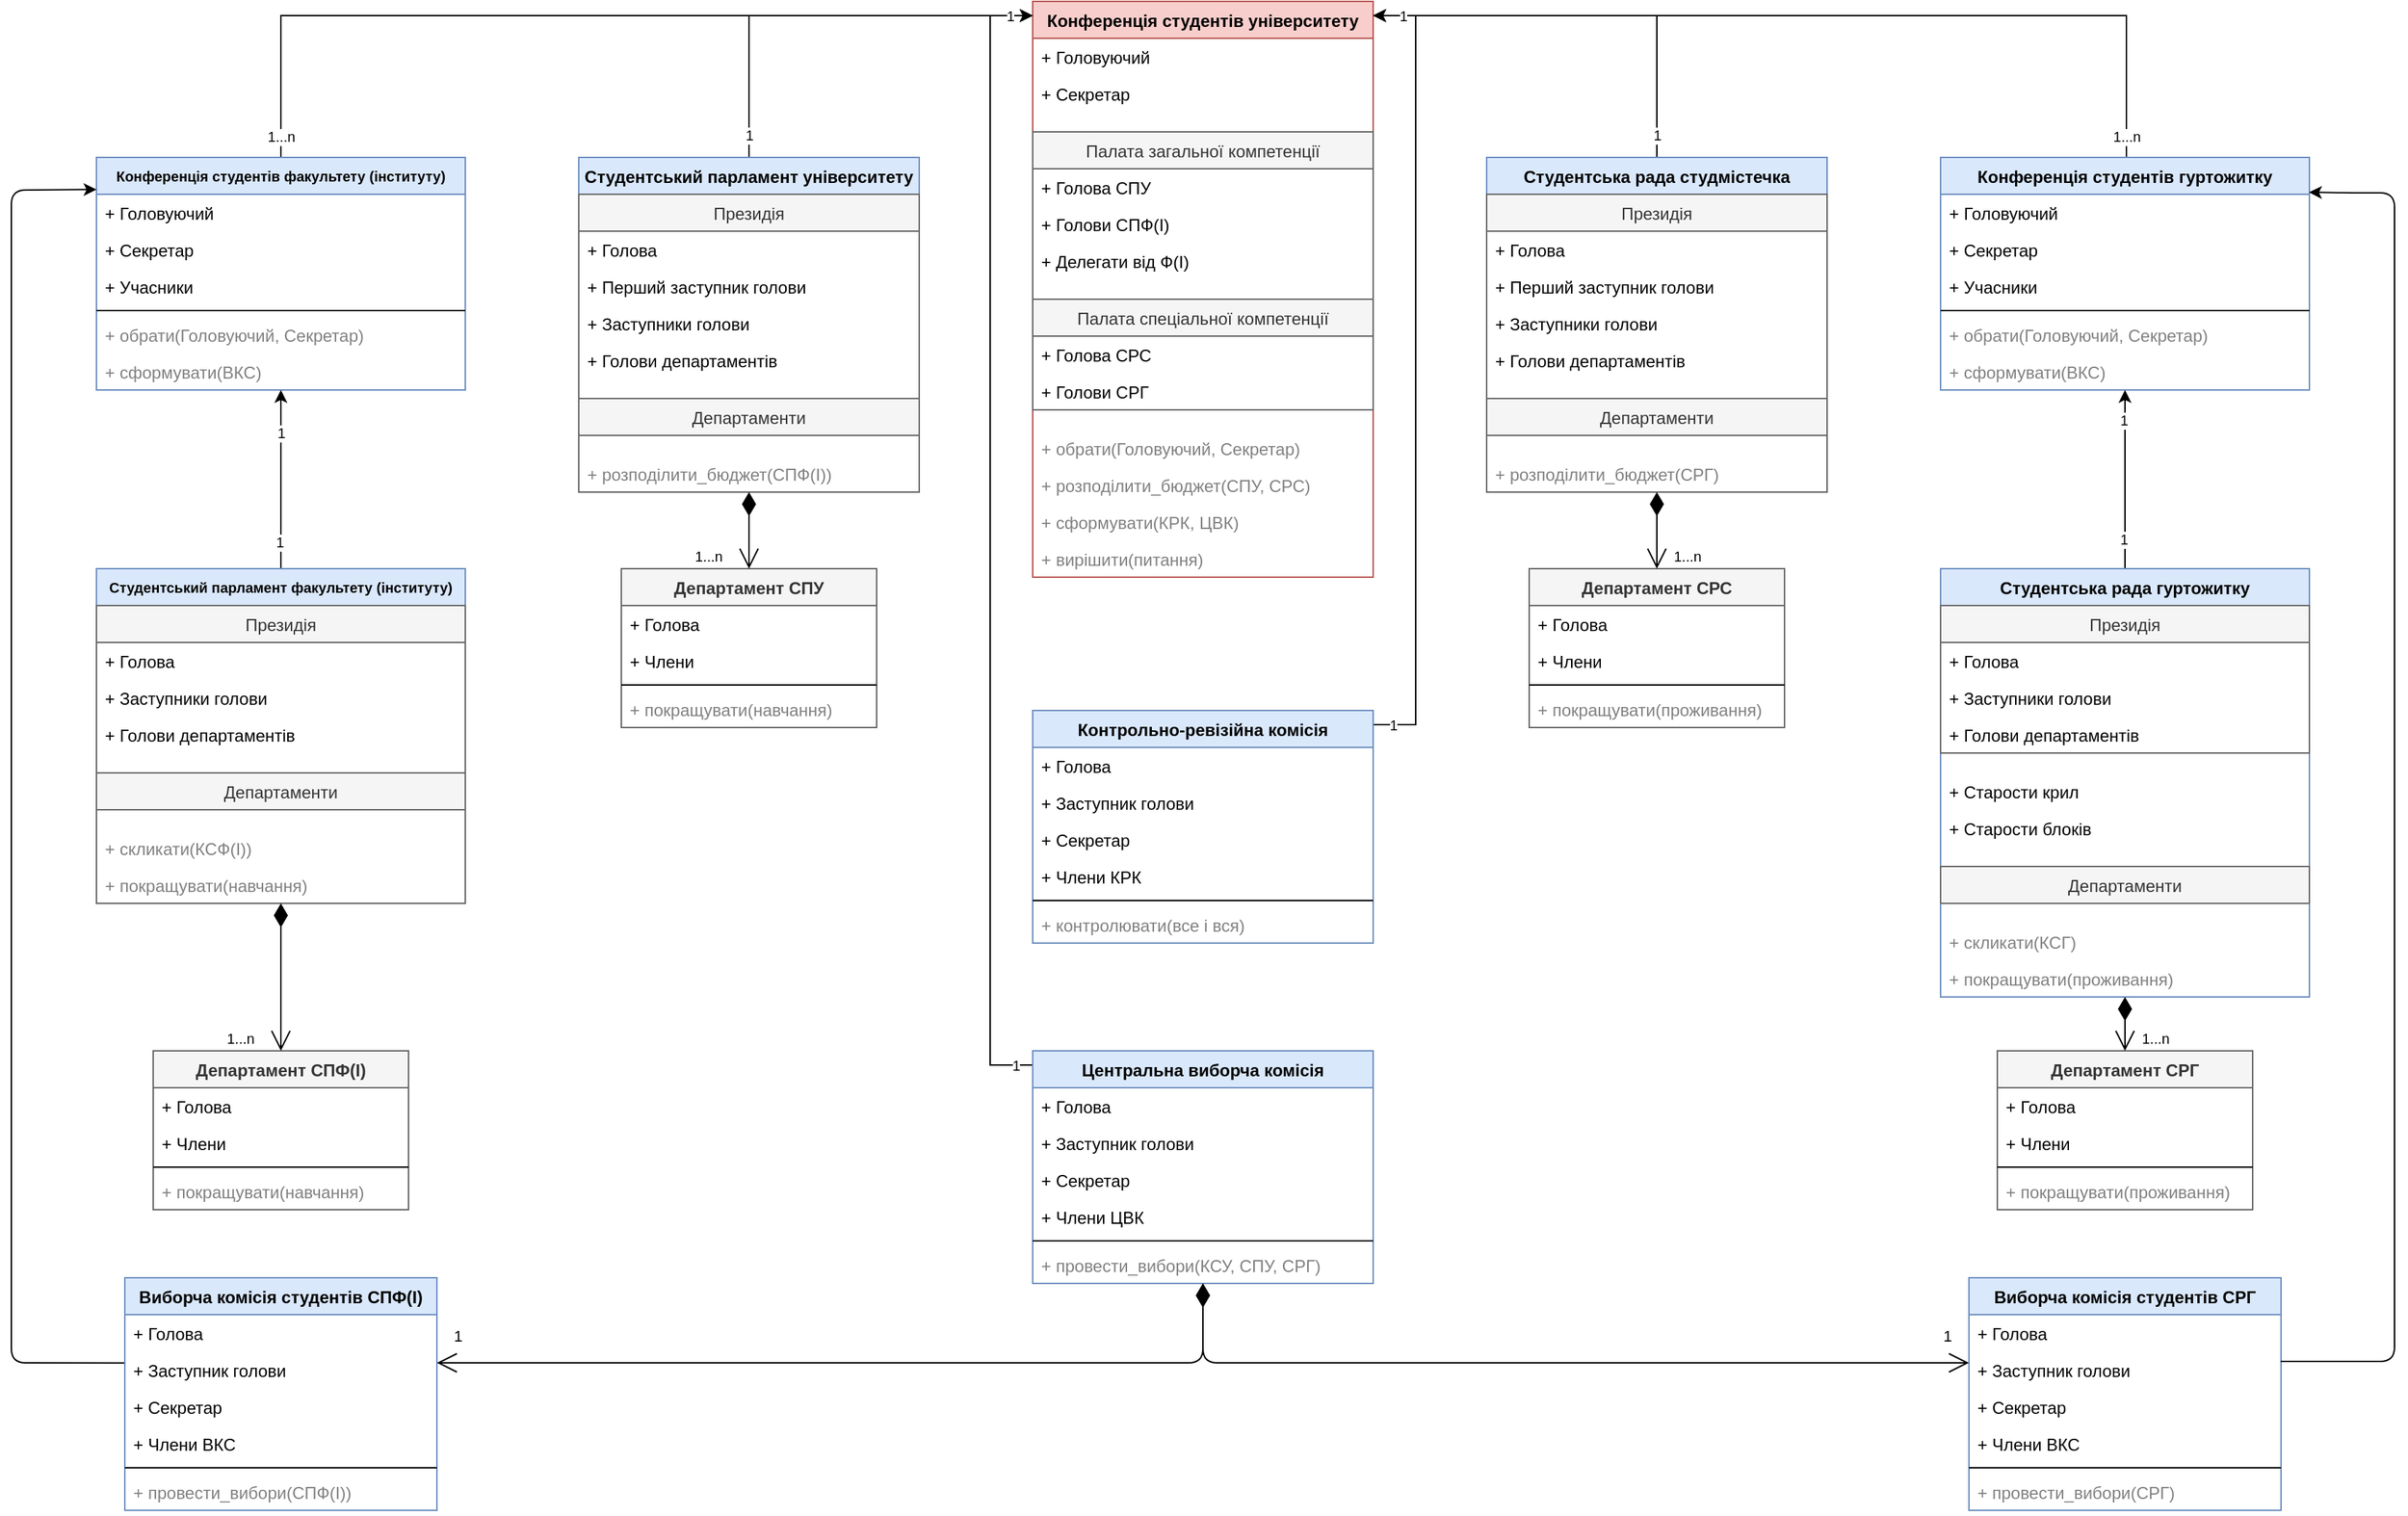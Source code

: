 <mxfile version="14.3.2" type="device"><diagram id="kE3dRzHFej0v1L0OiAQ2" name="Page-1"><mxGraphModel dx="1447" dy="339" grid="1" gridSize="10" guides="1" tooltips="1" connect="1" arrows="1" fold="1" page="1" pageScale="1" pageWidth="827" pageHeight="1169" math="0" shadow="0"><root><mxCell id="0"/><mxCell id="1" parent="0"/><mxCell id="5px1o0M_1sqRyQ4NKKk5-5" value="Конференція студентів університету" style="swimlane;fontStyle=1;childLayout=stackLayout;horizontal=1;startSize=26;fillColor=#f8cecc;horizontalStack=0;resizeParent=1;resizeParentMax=0;resizeLast=0;collapsible=1;marginBottom=0;strokeColor=#b85450;" parent="1" vertex="1"><mxGeometry x="600" y="10" width="240" height="406" as="geometry"><mxRectangle x="300" y="30" width="240" height="26" as="alternateBounds"/></mxGeometry></mxCell><mxCell id="5px1o0M_1sqRyQ4NKKk5-6" value="+ Головуючий" style="text;strokeColor=none;fillColor=none;align=left;verticalAlign=top;spacingLeft=4;spacingRight=4;overflow=hidden;rotatable=0;points=[[0,0.5],[1,0.5]];portConstraint=eastwest;" parent="5px1o0M_1sqRyQ4NKKk5-5" vertex="1"><mxGeometry y="26" width="240" height="26" as="geometry"/></mxCell><mxCell id="807qPdQwzlmuXHjDBIuN-10" value="+ Секретар" style="text;strokeColor=none;fillColor=none;align=left;verticalAlign=top;spacingLeft=4;spacingRight=4;overflow=hidden;rotatable=0;points=[[0,0.5],[1,0.5]];portConstraint=eastwest;" vertex="1" parent="5px1o0M_1sqRyQ4NKKk5-5"><mxGeometry y="52" width="240" height="26" as="geometry"/></mxCell><mxCell id="5px1o0M_1sqRyQ4NKKk5-93" value="" style="text;strokeColor=none;fillColor=none;align=left;verticalAlign=middle;spacingTop=-1;spacingLeft=4;spacingRight=4;rotatable=0;labelPosition=right;points=[];portConstraint=eastwest;" parent="5px1o0M_1sqRyQ4NKKk5-5" vertex="1"><mxGeometry y="78" width="240" height="14" as="geometry"/></mxCell><mxCell id="5px1o0M_1sqRyQ4NKKk5-24" value="Палата загальної компетенції" style="swimlane;fontStyle=0;childLayout=stackLayout;horizontal=1;startSize=26;fillColor=#f5f5f5;horizontalStack=0;resizeParent=1;resizeParentMax=0;resizeLast=0;collapsible=1;marginBottom=0;strokeColor=#666666;fontColor=#333333;" parent="5px1o0M_1sqRyQ4NKKk5-5" vertex="1"><mxGeometry y="92" width="240" height="118" as="geometry"><mxRectangle y="78" width="240" height="26" as="alternateBounds"/></mxGeometry></mxCell><mxCell id="5px1o0M_1sqRyQ4NKKk5-25" value="+ Голова СПУ" style="text;strokeColor=none;fillColor=none;align=left;verticalAlign=top;spacingLeft=4;spacingRight=4;overflow=hidden;rotatable=0;points=[[0,0.5],[1,0.5]];portConstraint=eastwest;" parent="5px1o0M_1sqRyQ4NKKk5-24" vertex="1"><mxGeometry y="26" width="240" height="26" as="geometry"/></mxCell><mxCell id="5px1o0M_1sqRyQ4NKKk5-26" value="+ Голови СПФ(І)" style="text;strokeColor=none;fillColor=none;align=left;verticalAlign=top;spacingLeft=4;spacingRight=4;overflow=hidden;rotatable=0;points=[[0,0.5],[1,0.5]];portConstraint=eastwest;" parent="5px1o0M_1sqRyQ4NKKk5-24" vertex="1"><mxGeometry y="52" width="240" height="26" as="geometry"/></mxCell><mxCell id="5px1o0M_1sqRyQ4NKKk5-27" value="+ Делегати від Ф(І)" style="text;strokeColor=none;fillColor=none;align=left;verticalAlign=top;spacingLeft=4;spacingRight=4;overflow=hidden;rotatable=0;points=[[0,0.5],[1,0.5]];portConstraint=eastwest;" parent="5px1o0M_1sqRyQ4NKKk5-24" vertex="1"><mxGeometry y="78" width="240" height="26" as="geometry"/></mxCell><mxCell id="5px1o0M_1sqRyQ4NKKk5-94" value="" style="text;strokeColor=none;fillColor=none;align=left;verticalAlign=middle;spacingTop=-1;spacingLeft=4;spacingRight=4;rotatable=0;labelPosition=right;points=[];portConstraint=eastwest;" parent="5px1o0M_1sqRyQ4NKKk5-24" vertex="1"><mxGeometry y="104" width="240" height="14" as="geometry"/></mxCell><mxCell id="5px1o0M_1sqRyQ4NKKk5-20" value="Палата спеціальної компетенції" style="swimlane;fontStyle=0;childLayout=stackLayout;horizontal=1;startSize=26;fillColor=#f5f5f5;horizontalStack=0;resizeParent=1;resizeParentMax=0;resizeLast=0;collapsible=1;marginBottom=0;strokeColor=#666666;fontColor=#333333;" parent="5px1o0M_1sqRyQ4NKKk5-5" vertex="1"><mxGeometry y="210" width="240" height="78" as="geometry"><mxRectangle y="182" width="240" height="26" as="alternateBounds"/></mxGeometry></mxCell><mxCell id="5px1o0M_1sqRyQ4NKKk5-21" value="+ Голова СРС" style="text;strokeColor=none;fillColor=none;align=left;verticalAlign=top;spacingLeft=4;spacingRight=4;overflow=hidden;rotatable=0;points=[[0,0.5],[1,0.5]];portConstraint=eastwest;" parent="5px1o0M_1sqRyQ4NKKk5-20" vertex="1"><mxGeometry y="26" width="240" height="26" as="geometry"/></mxCell><mxCell id="5px1o0M_1sqRyQ4NKKk5-22" value="+ Голови СРГ" style="text;strokeColor=none;fillColor=none;align=left;verticalAlign=top;spacingLeft=4;spacingRight=4;overflow=hidden;rotatable=0;points=[[0,0.5],[1,0.5]];portConstraint=eastwest;" parent="5px1o0M_1sqRyQ4NKKk5-20" vertex="1"><mxGeometry y="52" width="240" height="26" as="geometry"/></mxCell><mxCell id="807qPdQwzlmuXHjDBIuN-24" value="" style="text;strokeColor=none;fillColor=none;align=left;verticalAlign=middle;spacingTop=-1;spacingLeft=4;spacingRight=4;rotatable=0;labelPosition=right;points=[];portConstraint=eastwest;fontColor=#808080;" vertex="1" parent="5px1o0M_1sqRyQ4NKKk5-5"><mxGeometry y="288" width="240" height="14" as="geometry"/></mxCell><mxCell id="5px1o0M_1sqRyQ4NKKk5-7" value="+ обрати(Головуючий, Секретар)" style="text;strokeColor=none;fillColor=none;align=left;verticalAlign=top;spacingLeft=4;spacingRight=4;overflow=hidden;rotatable=0;points=[[0,0.5],[1,0.5]];portConstraint=eastwest;fontColor=#808080;" parent="5px1o0M_1sqRyQ4NKKk5-5" vertex="1"><mxGeometry y="302" width="240" height="26" as="geometry"/></mxCell><mxCell id="807qPdQwzlmuXHjDBIuN-19" value="+ розподілити_бюджет(СПУ, СРС)" style="text;strokeColor=none;fillColor=none;align=left;verticalAlign=top;spacingLeft=4;spacingRight=4;overflow=hidden;rotatable=0;points=[[0,0.5],[1,0.5]];portConstraint=eastwest;fontColor=#808080;" vertex="1" parent="5px1o0M_1sqRyQ4NKKk5-5"><mxGeometry y="328" width="240" height="26" as="geometry"/></mxCell><mxCell id="807qPdQwzlmuXHjDBIuN-12" value="+ сформувати(КРК, ЦВК)" style="text;strokeColor=none;fillColor=none;align=left;verticalAlign=top;spacingLeft=4;spacingRight=4;overflow=hidden;rotatable=0;points=[[0,0.5],[1,0.5]];portConstraint=eastwest;fontColor=#808080;" vertex="1" parent="5px1o0M_1sqRyQ4NKKk5-5"><mxGeometry y="354" width="240" height="26" as="geometry"/></mxCell><mxCell id="807qPdQwzlmuXHjDBIuN-16" value="+ вирішити(питання)" style="text;strokeColor=none;fillColor=none;align=left;verticalAlign=top;spacingLeft=4;spacingRight=4;overflow=hidden;rotatable=0;points=[[0,0.5],[1,0.5]];portConstraint=eastwest;fontColor=#808080;" vertex="1" parent="5px1o0M_1sqRyQ4NKKk5-5"><mxGeometry y="380" width="240" height="26" as="geometry"/></mxCell><mxCell id="5px1o0M_1sqRyQ4NKKk5-220" style="edgeStyle=orthogonalEdgeStyle;rounded=0;orthogonalLoop=1;jettySize=auto;html=1;fontSize=10;" parent="1" source="5px1o0M_1sqRyQ4NKKk5-42" target="5px1o0M_1sqRyQ4NKKk5-5" edge="1"><mxGeometry relative="1" as="geometry"><mxPoint x="840" y="184" as="targetPoint"/><Array as="points"><mxPoint x="870" y="520"/><mxPoint x="870" y="20"/></Array><mxPoint x="850" y="510" as="sourcePoint"/></mxGeometry></mxCell><mxCell id="5px1o0M_1sqRyQ4NKKk5-258" value="1" style="edgeLabel;html=1;align=center;verticalAlign=middle;resizable=0;points=[];fontSize=10;" parent="5px1o0M_1sqRyQ4NKKk5-220" vertex="1" connectable="0"><mxGeometry x="-0.951" relative="1" as="geometry"><mxPoint as="offset"/></mxGeometry></mxCell><mxCell id="5px1o0M_1sqRyQ4NKKk5-42" value="Контрольно-ревізійна комісія" style="swimlane;fontStyle=1;childLayout=stackLayout;horizontal=1;startSize=26;fillColor=#dae8fc;horizontalStack=0;resizeParent=1;resizeParentMax=0;resizeLast=0;collapsible=1;marginBottom=0;strokeColor=#6c8ebf;" parent="1" vertex="1"><mxGeometry x="600" y="510" width="240" height="164" as="geometry"/></mxCell><mxCell id="5px1o0M_1sqRyQ4NKKk5-43" value="+ Голова" style="text;strokeColor=none;fillColor=none;align=left;verticalAlign=top;spacingLeft=4;spacingRight=4;overflow=hidden;rotatable=0;points=[[0,0.5],[1,0.5]];portConstraint=eastwest;" parent="5px1o0M_1sqRyQ4NKKk5-42" vertex="1"><mxGeometry y="26" width="240" height="26" as="geometry"/></mxCell><mxCell id="5px1o0M_1sqRyQ4NKKk5-44" value="+ Заступник голови" style="text;strokeColor=none;fillColor=none;align=left;verticalAlign=top;spacingLeft=4;spacingRight=4;overflow=hidden;rotatable=0;points=[[0,0.5],[1,0.5]];portConstraint=eastwest;" parent="5px1o0M_1sqRyQ4NKKk5-42" vertex="1"><mxGeometry y="52" width="240" height="26" as="geometry"/></mxCell><mxCell id="5px1o0M_1sqRyQ4NKKk5-45" value="+ Секретар" style="text;strokeColor=none;fillColor=none;align=left;verticalAlign=top;spacingLeft=4;spacingRight=4;overflow=hidden;rotatable=0;points=[[0,0.5],[1,0.5]];portConstraint=eastwest;" parent="5px1o0M_1sqRyQ4NKKk5-42" vertex="1"><mxGeometry y="78" width="240" height="26" as="geometry"/></mxCell><mxCell id="5px1o0M_1sqRyQ4NKKk5-46" value="+ Члени КРК" style="text;strokeColor=none;fillColor=none;align=left;verticalAlign=top;spacingLeft=4;spacingRight=4;overflow=hidden;rotatable=0;points=[[0,0.5],[1,0.5]];portConstraint=eastwest;" parent="5px1o0M_1sqRyQ4NKKk5-42" vertex="1"><mxGeometry y="104" width="240" height="26" as="geometry"/></mxCell><mxCell id="807qPdQwzlmuXHjDBIuN-15" value="" style="line;strokeWidth=1;fillColor=none;align=left;verticalAlign=middle;spacingTop=-1;spacingLeft=3;spacingRight=3;rotatable=0;labelPosition=right;points=[];portConstraint=eastwest;fontColor=#808080;" vertex="1" parent="5px1o0M_1sqRyQ4NKKk5-42"><mxGeometry y="130" width="240" height="8" as="geometry"/></mxCell><mxCell id="807qPdQwzlmuXHjDBIuN-14" value="+ контролювати(все і вся)" style="text;strokeColor=none;fillColor=none;align=left;verticalAlign=top;spacingLeft=4;spacingRight=4;overflow=hidden;rotatable=0;points=[[0,0.5],[1,0.5]];portConstraint=eastwest;fontColor=#808080;" vertex="1" parent="5px1o0M_1sqRyQ4NKKk5-42"><mxGeometry y="138" width="240" height="26" as="geometry"/></mxCell><mxCell id="5px1o0M_1sqRyQ4NKKk5-219" value="" style="edgeStyle=orthogonalEdgeStyle;rounded=0;orthogonalLoop=1;jettySize=auto;html=1;fontSize=10;" parent="1" source="5px1o0M_1sqRyQ4NKKk5-53" target="5px1o0M_1sqRyQ4NKKk5-5" edge="1"><mxGeometry x="0.918" y="20" relative="1" as="geometry"><mxPoint x="560" y="160" as="targetPoint"/><Array as="points"><mxPoint x="570" y="760"/><mxPoint x="570" y="20"/></Array><mxPoint as="offset"/><mxPoint x="590" y="700" as="sourcePoint"/></mxGeometry></mxCell><mxCell id="5px1o0M_1sqRyQ4NKKk5-257" value="1" style="edgeLabel;html=1;align=center;verticalAlign=middle;resizable=0;points=[];fontSize=10;" parent="5px1o0M_1sqRyQ4NKKk5-219" vertex="1" connectable="0"><mxGeometry x="-0.969" y="-2" relative="1" as="geometry"><mxPoint y="2" as="offset"/></mxGeometry></mxCell><mxCell id="5px1o0M_1sqRyQ4NKKk5-53" value="Центральна виборча комісія" style="swimlane;fontStyle=1;childLayout=stackLayout;horizontal=1;startSize=26;fillColor=#dae8fc;horizontalStack=0;resizeParent=1;resizeParentMax=0;resizeLast=0;collapsible=1;marginBottom=0;strokeColor=#6c8ebf;" parent="1" vertex="1"><mxGeometry x="600" y="750" width="240" height="164" as="geometry"/></mxCell><mxCell id="5px1o0M_1sqRyQ4NKKk5-54" value="+ Голова" style="text;strokeColor=none;fillColor=none;align=left;verticalAlign=top;spacingLeft=4;spacingRight=4;overflow=hidden;rotatable=0;points=[[0,0.5],[1,0.5]];portConstraint=eastwest;" parent="5px1o0M_1sqRyQ4NKKk5-53" vertex="1"><mxGeometry y="26" width="240" height="26" as="geometry"/></mxCell><mxCell id="5px1o0M_1sqRyQ4NKKk5-55" value="+ Заступник голови" style="text;strokeColor=none;fillColor=none;align=left;verticalAlign=top;spacingLeft=4;spacingRight=4;overflow=hidden;rotatable=0;points=[[0,0.5],[1,0.5]];portConstraint=eastwest;" parent="5px1o0M_1sqRyQ4NKKk5-53" vertex="1"><mxGeometry y="52" width="240" height="26" as="geometry"/></mxCell><mxCell id="5px1o0M_1sqRyQ4NKKk5-56" value="+ Секретар" style="text;strokeColor=none;fillColor=none;align=left;verticalAlign=top;spacingLeft=4;spacingRight=4;overflow=hidden;rotatable=0;points=[[0,0.5],[1,0.5]];portConstraint=eastwest;" parent="5px1o0M_1sqRyQ4NKKk5-53" vertex="1"><mxGeometry y="78" width="240" height="26" as="geometry"/></mxCell><mxCell id="5px1o0M_1sqRyQ4NKKk5-57" value="+ Члени ЦВК" style="text;strokeColor=none;fillColor=none;align=left;verticalAlign=top;spacingLeft=4;spacingRight=4;overflow=hidden;rotatable=0;points=[[0,0.5],[1,0.5]];portConstraint=eastwest;" parent="5px1o0M_1sqRyQ4NKKk5-53" vertex="1"><mxGeometry y="104" width="240" height="26" as="geometry"/></mxCell><mxCell id="807qPdQwzlmuXHjDBIuN-51" value="" style="line;strokeWidth=1;fillColor=none;align=left;verticalAlign=middle;spacingTop=-1;spacingLeft=3;spacingRight=3;rotatable=0;labelPosition=right;points=[];portConstraint=eastwest;fontColor=#808080;" vertex="1" parent="5px1o0M_1sqRyQ4NKKk5-53"><mxGeometry y="130" width="240" height="8" as="geometry"/></mxCell><mxCell id="807qPdQwzlmuXHjDBIuN-50" value="+ провести_вибори(КСУ, СПУ, СРГ)" style="text;strokeColor=none;fillColor=none;align=left;verticalAlign=top;spacingLeft=4;spacingRight=4;overflow=hidden;rotatable=0;points=[[0,0.5],[1,0.5]];portConstraint=eastwest;fontColor=#808080;" vertex="1" parent="5px1o0M_1sqRyQ4NKKk5-53"><mxGeometry y="138" width="240" height="26" as="geometry"/></mxCell><mxCell id="5px1o0M_1sqRyQ4NKKk5-187" style="edgeStyle=orthogonalEdgeStyle;rounded=0;orthogonalLoop=1;jettySize=auto;html=1;exitX=0.5;exitY=0;exitDx=0;exitDy=0;fontSize=10;" parent="1" source="5px1o0M_1sqRyQ4NKKk5-62" target="5px1o0M_1sqRyQ4NKKk5-5" edge="1"><mxGeometry relative="1" as="geometry"><mxPoint x="590" y="70" as="targetPoint"/><Array as="points"><mxPoint x="400" y="20"/></Array></mxGeometry></mxCell><mxCell id="5px1o0M_1sqRyQ4NKKk5-244" value="1" style="edgeLabel;html=1;align=center;verticalAlign=middle;resizable=0;points=[];fontSize=10;" parent="5px1o0M_1sqRyQ4NKKk5-187" vertex="1" connectable="0"><mxGeometry x="-0.917" relative="1" as="geometry"><mxPoint y="-4" as="offset"/></mxGeometry></mxCell><mxCell id="5px1o0M_1sqRyQ4NKKk5-62" value="Студентський парламент університету" style="swimlane;fontStyle=1;childLayout=stackLayout;horizontal=1;startSize=26;fillColor=#dae8fc;horizontalStack=0;resizeParent=1;resizeParentMax=0;resizeLast=0;collapsible=1;marginBottom=0;strokeColor=#6c8ebf;" parent="1" vertex="1"><mxGeometry x="280" y="120" width="240" height="236" as="geometry"/></mxCell><mxCell id="5px1o0M_1sqRyQ4NKKk5-76" value="Президія" style="swimlane;fontStyle=0;childLayout=stackLayout;horizontal=1;startSize=26;fillColor=#f5f5f5;horizontalStack=0;resizeParent=1;resizeParentMax=0;resizeLast=0;collapsible=1;marginBottom=0;strokeColor=#666666;fontColor=#333333;" parent="5px1o0M_1sqRyQ4NKKk5-62" vertex="1"><mxGeometry y="26" width="240" height="210" as="geometry"><mxRectangle y="26" width="240" height="26" as="alternateBounds"/></mxGeometry></mxCell><mxCell id="5px1o0M_1sqRyQ4NKKk5-77" value="+ Голова" style="text;strokeColor=none;fillColor=none;align=left;verticalAlign=top;spacingLeft=4;spacingRight=4;overflow=hidden;rotatable=0;points=[[0,0.5],[1,0.5]];portConstraint=eastwest;" parent="5px1o0M_1sqRyQ4NKKk5-76" vertex="1"><mxGeometry y="26" width="240" height="26" as="geometry"/></mxCell><mxCell id="5px1o0M_1sqRyQ4NKKk5-78" value="+ Перший заступник голови" style="text;strokeColor=none;fillColor=none;align=left;verticalAlign=top;spacingLeft=4;spacingRight=4;overflow=hidden;rotatable=0;points=[[0,0.5],[1,0.5]];portConstraint=eastwest;" parent="5px1o0M_1sqRyQ4NKKk5-76" vertex="1"><mxGeometry y="52" width="240" height="26" as="geometry"/></mxCell><mxCell id="5px1o0M_1sqRyQ4NKKk5-79" value="+ Заступники голови" style="text;strokeColor=none;fillColor=none;align=left;verticalAlign=top;spacingLeft=4;spacingRight=4;overflow=hidden;rotatable=0;points=[[0,0.5],[1,0.5]];portConstraint=eastwest;" parent="5px1o0M_1sqRyQ4NKKk5-76" vertex="1"><mxGeometry y="78" width="240" height="26" as="geometry"/></mxCell><mxCell id="807qPdQwzlmuXHjDBIuN-23" value="+ Голови департаментів" style="text;strokeColor=none;fillColor=none;align=left;verticalAlign=top;spacingLeft=4;spacingRight=4;overflow=hidden;rotatable=0;points=[[0,0.5],[1,0.5]];portConstraint=eastwest;" vertex="1" parent="5px1o0M_1sqRyQ4NKKk5-76"><mxGeometry y="104" width="240" height="26" as="geometry"/></mxCell><mxCell id="5px1o0M_1sqRyQ4NKKk5-92" value="" style="text;strokeColor=none;fillColor=none;align=left;verticalAlign=middle;spacingTop=-1;spacingLeft=4;spacingRight=4;rotatable=0;labelPosition=right;points=[];portConstraint=eastwest;" parent="5px1o0M_1sqRyQ4NKKk5-76" vertex="1"><mxGeometry y="130" width="240" height="14" as="geometry"/></mxCell><mxCell id="5px1o0M_1sqRyQ4NKKk5-82" value="Департаменти" style="swimlane;fontStyle=0;childLayout=stackLayout;horizontal=1;startSize=26;fillColor=#f5f5f5;horizontalStack=0;resizeParent=1;resizeParentMax=0;resizeLast=0;collapsible=1;marginBottom=0;strokeColor=#666666;fontColor=#333333;" parent="5px1o0M_1sqRyQ4NKKk5-76" vertex="1" collapsed="1"><mxGeometry y="144" width="240" height="26" as="geometry"><mxRectangle y="170" width="240" height="30" as="alternateBounds"/></mxGeometry></mxCell><mxCell id="807qPdQwzlmuXHjDBIuN-25" value="" style="text;strokeColor=none;fillColor=none;align=left;verticalAlign=middle;spacingTop=-1;spacingLeft=4;spacingRight=4;rotatable=0;labelPosition=right;points=[];portConstraint=eastwest;fontColor=#808080;" vertex="1" parent="5px1o0M_1sqRyQ4NKKk5-76"><mxGeometry y="170" width="240" height="14" as="geometry"/></mxCell><mxCell id="5px1o0M_1sqRyQ4NKKk5-80" value="+ розподілити_бюджет(СПФ(І))" style="text;strokeColor=none;fillColor=none;align=left;verticalAlign=top;spacingLeft=4;spacingRight=4;overflow=hidden;rotatable=0;points=[[0,0.5],[1,0.5]];portConstraint=eastwest;fontColor=#808080;" parent="5px1o0M_1sqRyQ4NKKk5-76" vertex="1"><mxGeometry y="184" width="240" height="26" as="geometry"/></mxCell><mxCell id="5px1o0M_1sqRyQ4NKKk5-217" style="edgeStyle=orthogonalEdgeStyle;rounded=0;orthogonalLoop=1;jettySize=auto;html=1;exitX=0.5;exitY=0;exitDx=0;exitDy=0;fontSize=10;" parent="1" source="5px1o0M_1sqRyQ4NKKk5-109" target="5px1o0M_1sqRyQ4NKKk5-5" edge="1"><mxGeometry relative="1" as="geometry"><Array as="points"><mxPoint x="1040" y="20"/></Array></mxGeometry></mxCell><mxCell id="5px1o0M_1sqRyQ4NKKk5-245" value="1" style="edgeLabel;html=1;align=center;verticalAlign=middle;resizable=0;points=[];fontSize=10;" parent="5px1o0M_1sqRyQ4NKKk5-217" vertex="1" connectable="0"><mxGeometry x="-0.906" relative="1" as="geometry"><mxPoint y="-2" as="offset"/></mxGeometry></mxCell><mxCell id="5px1o0M_1sqRyQ4NKKk5-109" value="Студентська рада студмістечка" style="swimlane;fontStyle=1;childLayout=stackLayout;horizontal=1;startSize=26;fillColor=#dae8fc;horizontalStack=0;resizeParent=1;resizeParentMax=0;resizeLast=0;collapsible=1;marginBottom=0;strokeColor=#6c8ebf;" parent="1" vertex="1"><mxGeometry x="920" y="120" width="240" height="236" as="geometry"/></mxCell><mxCell id="5px1o0M_1sqRyQ4NKKk5-110" value="Президія" style="swimlane;fontStyle=0;childLayout=stackLayout;horizontal=1;startSize=26;fillColor=#f5f5f5;horizontalStack=0;resizeParent=1;resizeParentMax=0;resizeLast=0;collapsible=1;marginBottom=0;strokeColor=#666666;fontColor=#333333;" parent="5px1o0M_1sqRyQ4NKKk5-109" vertex="1"><mxGeometry y="26" width="240" height="210" as="geometry"><mxRectangle y="26" width="240" height="26" as="alternateBounds"/></mxGeometry></mxCell><mxCell id="5px1o0M_1sqRyQ4NKKk5-111" value="+ Голова" style="text;strokeColor=none;fillColor=none;align=left;verticalAlign=top;spacingLeft=4;spacingRight=4;overflow=hidden;rotatable=0;points=[[0,0.5],[1,0.5]];portConstraint=eastwest;" parent="5px1o0M_1sqRyQ4NKKk5-110" vertex="1"><mxGeometry y="26" width="240" height="26" as="geometry"/></mxCell><mxCell id="5px1o0M_1sqRyQ4NKKk5-112" value="+ Перший заступник голови" style="text;strokeColor=none;fillColor=none;align=left;verticalAlign=top;spacingLeft=4;spacingRight=4;overflow=hidden;rotatable=0;points=[[0,0.5],[1,0.5]];portConstraint=eastwest;" parent="5px1o0M_1sqRyQ4NKKk5-110" vertex="1"><mxGeometry y="52" width="240" height="26" as="geometry"/></mxCell><mxCell id="5px1o0M_1sqRyQ4NKKk5-113" value="+ Заступники голови" style="text;strokeColor=none;fillColor=none;align=left;verticalAlign=top;spacingLeft=4;spacingRight=4;overflow=hidden;rotatable=0;points=[[0,0.5],[1,0.5]];portConstraint=eastwest;" parent="5px1o0M_1sqRyQ4NKKk5-110" vertex="1"><mxGeometry y="78" width="240" height="26" as="geometry"/></mxCell><mxCell id="5px1o0M_1sqRyQ4NKKk5-114" value="+ Голови департаментів" style="text;strokeColor=none;fillColor=none;align=left;verticalAlign=top;spacingLeft=4;spacingRight=4;overflow=hidden;rotatable=0;points=[[0,0.5],[1,0.5]];portConstraint=eastwest;" parent="5px1o0M_1sqRyQ4NKKk5-110" vertex="1"><mxGeometry y="104" width="240" height="26" as="geometry"/></mxCell><mxCell id="807qPdQwzlmuXHjDBIuN-48" value="" style="text;strokeColor=none;fillColor=none;align=left;verticalAlign=middle;spacingTop=-1;spacingLeft=4;spacingRight=4;rotatable=0;labelPosition=right;points=[];portConstraint=eastwest;fontColor=#808080;" vertex="1" parent="5px1o0M_1sqRyQ4NKKk5-110"><mxGeometry y="130" width="240" height="14" as="geometry"/></mxCell><mxCell id="5px1o0M_1sqRyQ4NKKk5-116" value="Департаменти" style="swimlane;fontStyle=0;childLayout=stackLayout;horizontal=1;startSize=26;fillColor=#f5f5f5;horizontalStack=0;resizeParent=1;resizeParentMax=0;resizeLast=0;collapsible=1;marginBottom=0;strokeColor=#666666;fontColor=#333333;" parent="5px1o0M_1sqRyQ4NKKk5-110" vertex="1" collapsed="1"><mxGeometry y="144" width="240" height="26" as="geometry"><mxRectangle y="170" width="240" height="30" as="alternateBounds"/></mxGeometry></mxCell><mxCell id="5px1o0M_1sqRyQ4NKKk5-115" value="" style="text;strokeColor=none;fillColor=none;align=left;verticalAlign=middle;spacingTop=-1;spacingLeft=4;spacingRight=4;rotatable=0;labelPosition=right;points=[];portConstraint=eastwest;" parent="5px1o0M_1sqRyQ4NKKk5-110" vertex="1"><mxGeometry y="170" width="240" height="14" as="geometry"/></mxCell><mxCell id="807qPdQwzlmuXHjDBIuN-49" value="+ розподілити_бюджет(СРГ)" style="text;strokeColor=none;fillColor=none;align=left;verticalAlign=top;spacingLeft=4;spacingRight=4;overflow=hidden;rotatable=0;points=[[0,0.5],[1,0.5]];portConstraint=eastwest;fontColor=#808080;" vertex="1" parent="5px1o0M_1sqRyQ4NKKk5-110"><mxGeometry y="184" width="240" height="26" as="geometry"/></mxCell><mxCell id="5px1o0M_1sqRyQ4NKKk5-186" style="edgeStyle=orthogonalEdgeStyle;rounded=0;orthogonalLoop=1;jettySize=auto;html=1;exitX=0.5;exitY=0;exitDx=0;exitDy=0;fontSize=10;" parent="1" source="5px1o0M_1sqRyQ4NKKk5-154" target="5px1o0M_1sqRyQ4NKKk5-5" edge="1"><mxGeometry relative="1" as="geometry"><mxPoint x="580" y="90" as="targetPoint"/><Array as="points"><mxPoint x="70" y="20"/></Array></mxGeometry></mxCell><mxCell id="5px1o0M_1sqRyQ4NKKk5-243" value="1...n" style="edgeLabel;html=1;align=center;verticalAlign=middle;resizable=0;points=[];fontSize=10;" parent="5px1o0M_1sqRyQ4NKKk5-186" vertex="1" connectable="0"><mxGeometry x="-0.952" relative="1" as="geometry"><mxPoint as="offset"/></mxGeometry></mxCell><mxCell id="5px1o0M_1sqRyQ4NKKk5-299" value="1" style="edgeLabel;html=1;align=center;verticalAlign=middle;resizable=0;points=[];fontSize=10;" parent="5px1o0M_1sqRyQ4NKKk5-186" vertex="1" connectable="0"><mxGeometry x="0.949" relative="1" as="geometry"><mxPoint as="offset"/></mxGeometry></mxCell><mxCell id="5px1o0M_1sqRyQ4NKKk5-154" value="Конференція студентів факультету (інституту)" style="swimlane;fontStyle=1;childLayout=stackLayout;horizontal=1;startSize=26;fillColor=#dae8fc;horizontalStack=0;resizeParent=1;resizeParentMax=0;resizeLast=0;collapsible=1;marginBottom=0;fontSize=10;strokeColor=#6c8ebf;" parent="1" vertex="1"><mxGeometry x="-60" y="120" width="260" height="164" as="geometry"/></mxCell><mxCell id="5px1o0M_1sqRyQ4NKKk5-155" value="+ Головуючий" style="text;strokeColor=none;fillColor=none;align=left;verticalAlign=top;spacingLeft=4;spacingRight=4;overflow=hidden;rotatable=0;points=[[0,0.5],[1,0.5]];portConstraint=eastwest;" parent="5px1o0M_1sqRyQ4NKKk5-154" vertex="1"><mxGeometry y="26" width="260" height="26" as="geometry"/></mxCell><mxCell id="5px1o0M_1sqRyQ4NKKk5-156" value="+ Секретар" style="text;strokeColor=none;fillColor=none;align=left;verticalAlign=top;spacingLeft=4;spacingRight=4;overflow=hidden;rotatable=0;points=[[0,0.5],[1,0.5]];portConstraint=eastwest;" parent="5px1o0M_1sqRyQ4NKKk5-154" vertex="1"><mxGeometry y="52" width="260" height="26" as="geometry"/></mxCell><mxCell id="5px1o0M_1sqRyQ4NKKk5-157" value="+ Учасники" style="text;strokeColor=none;fillColor=none;align=left;verticalAlign=top;spacingLeft=4;spacingRight=4;overflow=hidden;rotatable=0;points=[[0,0.5],[1,0.5]];portConstraint=eastwest;" parent="5px1o0M_1sqRyQ4NKKk5-154" vertex="1"><mxGeometry y="78" width="260" height="26" as="geometry"/></mxCell><mxCell id="807qPdQwzlmuXHjDBIuN-21" value="" style="line;strokeWidth=1;fillColor=none;align=left;verticalAlign=middle;spacingTop=-1;spacingLeft=3;spacingRight=3;rotatable=0;labelPosition=right;points=[];portConstraint=eastwest;fontColor=#808080;" vertex="1" parent="5px1o0M_1sqRyQ4NKKk5-154"><mxGeometry y="104" width="260" height="8" as="geometry"/></mxCell><mxCell id="807qPdQwzlmuXHjDBIuN-22" value="+ обрати(Головуючий, Секретар)" style="text;strokeColor=none;fillColor=none;align=left;verticalAlign=top;spacingLeft=4;spacingRight=4;overflow=hidden;rotatable=0;points=[[0,0.5],[1,0.5]];portConstraint=eastwest;fontColor=#808080;" vertex="1" parent="5px1o0M_1sqRyQ4NKKk5-154"><mxGeometry y="112" width="260" height="26" as="geometry"/></mxCell><mxCell id="807qPdQwzlmuXHjDBIuN-20" value="+ сформувати(ВКС)" style="text;strokeColor=none;fillColor=none;align=left;verticalAlign=top;spacingLeft=4;spacingRight=4;overflow=hidden;rotatable=0;points=[[0,0.5],[1,0.5]];portConstraint=eastwest;fontColor=#808080;" vertex="1" parent="5px1o0M_1sqRyQ4NKKk5-154"><mxGeometry y="138" width="260" height="26" as="geometry"/></mxCell><mxCell id="5px1o0M_1sqRyQ4NKKk5-184" style="edgeStyle=orthogonalEdgeStyle;rounded=0;orthogonalLoop=1;jettySize=auto;html=1;exitX=0.5;exitY=0;exitDx=0;exitDy=0;fontSize=10;" parent="1" source="5px1o0M_1sqRyQ4NKKk5-160" target="5px1o0M_1sqRyQ4NKKk5-154" edge="1"><mxGeometry relative="1" as="geometry"/></mxCell><mxCell id="5px1o0M_1sqRyQ4NKKk5-247" value="1" style="edgeLabel;html=1;align=center;verticalAlign=middle;resizable=0;points=[];fontSize=10;" parent="5px1o0M_1sqRyQ4NKKk5-184" vertex="1" connectable="0"><mxGeometry x="-0.699" y="1" relative="1" as="geometry"><mxPoint as="offset"/></mxGeometry></mxCell><mxCell id="5px1o0M_1sqRyQ4NKKk5-262" value="1" style="edgeLabel;html=1;align=center;verticalAlign=middle;resizable=0;points=[];fontSize=10;" parent="5px1o0M_1sqRyQ4NKKk5-184" vertex="1" connectable="0"><mxGeometry x="0.662" relative="1" as="geometry"><mxPoint y="8.1" as="offset"/></mxGeometry></mxCell><mxCell id="5px1o0M_1sqRyQ4NKKk5-160" value="Студентський парламент факультету (інституту)" style="swimlane;fontStyle=1;childLayout=stackLayout;horizontal=1;startSize=26;fillColor=#dae8fc;horizontalStack=0;resizeParent=1;resizeParentMax=0;resizeLast=0;collapsible=1;marginBottom=0;fontSize=10;strokeColor=#6c8ebf;" parent="1" vertex="1"><mxGeometry x="-60" y="410" width="260" height="236" as="geometry"/></mxCell><mxCell id="5px1o0M_1sqRyQ4NKKk5-264" value="Президія" style="swimlane;fontStyle=0;childLayout=stackLayout;horizontal=1;startSize=26;fillColor=#f5f5f5;horizontalStack=0;resizeParent=1;resizeParentMax=0;resizeLast=0;collapsible=1;marginBottom=0;strokeColor=#666666;fontColor=#333333;" parent="5px1o0M_1sqRyQ4NKKk5-160" vertex="1"><mxGeometry y="26" width="260" height="210" as="geometry"><mxRectangle y="26" width="260" height="26" as="alternateBounds"/></mxGeometry></mxCell><mxCell id="5px1o0M_1sqRyQ4NKKk5-265" value="+ Голова" style="text;strokeColor=none;fillColor=none;align=left;verticalAlign=top;spacingLeft=4;spacingRight=4;overflow=hidden;rotatable=0;points=[[0,0.5],[1,0.5]];portConstraint=eastwest;" parent="5px1o0M_1sqRyQ4NKKk5-264" vertex="1"><mxGeometry y="26" width="260" height="26" as="geometry"/></mxCell><mxCell id="5px1o0M_1sqRyQ4NKKk5-267" value="+ Заступники голови" style="text;strokeColor=none;fillColor=none;align=left;verticalAlign=top;spacingLeft=4;spacingRight=4;overflow=hidden;rotatable=0;points=[[0,0.5],[1,0.5]];portConstraint=eastwest;" parent="5px1o0M_1sqRyQ4NKKk5-264" vertex="1"><mxGeometry y="52" width="260" height="26" as="geometry"/></mxCell><mxCell id="5px1o0M_1sqRyQ4NKKk5-268" value="+ Голови департаментів" style="text;strokeColor=none;fillColor=none;align=left;verticalAlign=top;spacingLeft=4;spacingRight=4;overflow=hidden;rotatable=0;points=[[0,0.5],[1,0.5]];portConstraint=eastwest;" parent="5px1o0M_1sqRyQ4NKKk5-264" vertex="1"><mxGeometry y="78" width="260" height="26" as="geometry"/></mxCell><mxCell id="5px1o0M_1sqRyQ4NKKk5-269" value="" style="text;strokeColor=none;fillColor=none;align=left;verticalAlign=middle;spacingTop=-1;spacingLeft=4;spacingRight=4;rotatable=0;labelPosition=right;points=[];portConstraint=eastwest;" parent="5px1o0M_1sqRyQ4NKKk5-264" vertex="1"><mxGeometry y="104" width="260" height="14" as="geometry"/></mxCell><mxCell id="5px1o0M_1sqRyQ4NKKk5-164" value="Департаменти" style="swimlane;fontStyle=0;childLayout=stackLayout;horizontal=1;startSize=26;fillColor=#f5f5f5;horizontalStack=0;resizeParent=1;resizeParentMax=0;resizeLast=0;collapsible=1;marginBottom=0;strokeColor=#666666;fontColor=#333333;" parent="5px1o0M_1sqRyQ4NKKk5-264" vertex="1" collapsed="1"><mxGeometry y="118" width="260" height="26" as="geometry"><mxRectangle y="118" width="260" height="40" as="alternateBounds"/></mxGeometry></mxCell><mxCell id="807qPdQwzlmuXHjDBIuN-29" value="" style="text;strokeColor=none;fillColor=none;align=left;verticalAlign=middle;spacingTop=-1;spacingLeft=4;spacingRight=4;rotatable=0;labelPosition=right;points=[];portConstraint=eastwest;fontColor=#808080;" vertex="1" parent="5px1o0M_1sqRyQ4NKKk5-264"><mxGeometry y="144" width="260" height="14" as="geometry"/></mxCell><mxCell id="807qPdQwzlmuXHjDBIuN-26" value="+ скликати(КСФ(І))" style="text;strokeColor=none;fillColor=none;align=left;verticalAlign=top;spacingLeft=4;spacingRight=4;overflow=hidden;rotatable=0;points=[[0,0.5],[1,0.5]];portConstraint=eastwest;fontColor=#808080;" vertex="1" parent="5px1o0M_1sqRyQ4NKKk5-264"><mxGeometry y="158" width="260" height="26" as="geometry"/></mxCell><mxCell id="807qPdQwzlmuXHjDBIuN-30" value="+ покращувати(навчання)" style="text;strokeColor=none;fillColor=none;align=left;verticalAlign=top;spacingLeft=4;spacingRight=4;overflow=hidden;rotatable=0;points=[[0,0.5],[1,0.5]];portConstraint=eastwest;fontColor=#808080;" vertex="1" parent="5px1o0M_1sqRyQ4NKKk5-264"><mxGeometry y="184" width="260" height="26" as="geometry"/></mxCell><mxCell id="5px1o0M_1sqRyQ4NKKk5-218" style="edgeStyle=orthogonalEdgeStyle;rounded=0;orthogonalLoop=1;jettySize=auto;html=1;exitX=0.5;exitY=0;exitDx=0;exitDy=0;fontSize=10;" parent="1" source="5px1o0M_1sqRyQ4NKKk5-188" target="5px1o0M_1sqRyQ4NKKk5-5" edge="1"><mxGeometry relative="1" as="geometry"><mxPoint x="870" y="50" as="targetPoint"/><Array as="points"><mxPoint x="1371" y="120"/><mxPoint x="1371" y="20"/></Array></mxGeometry></mxCell><mxCell id="5px1o0M_1sqRyQ4NKKk5-246" value="1...n" style="edgeLabel;html=1;align=center;verticalAlign=middle;resizable=0;points=[];fontSize=10;" parent="5px1o0M_1sqRyQ4NKKk5-218" vertex="1" connectable="0"><mxGeometry x="-0.95" relative="1" as="geometry"><mxPoint as="offset"/></mxGeometry></mxCell><mxCell id="5px1o0M_1sqRyQ4NKKk5-254" value="1" style="edgeLabel;html=1;align=center;verticalAlign=middle;resizable=0;points=[];fontSize=10;" parent="5px1o0M_1sqRyQ4NKKk5-218" vertex="1" connectable="0"><mxGeometry x="0.934" relative="1" as="geometry"><mxPoint as="offset"/></mxGeometry></mxCell><mxCell id="5px1o0M_1sqRyQ4NKKk5-188" value="Конференція студентів гуртожитку" style="swimlane;fontStyle=1;childLayout=stackLayout;horizontal=1;startSize=26;fillColor=#dae8fc;horizontalStack=0;resizeParent=1;resizeParentMax=0;resizeLast=0;collapsible=1;marginBottom=0;fontSize=12;strokeColor=#6c8ebf;" parent="1" vertex="1"><mxGeometry x="1240" y="120" width="260" height="164" as="geometry"/></mxCell><mxCell id="5px1o0M_1sqRyQ4NKKk5-189" value="+ Головуючий" style="text;strokeColor=none;fillColor=none;align=left;verticalAlign=top;spacingLeft=4;spacingRight=4;overflow=hidden;rotatable=0;points=[[0,0.5],[1,0.5]];portConstraint=eastwest;" parent="5px1o0M_1sqRyQ4NKKk5-188" vertex="1"><mxGeometry y="26" width="260" height="26" as="geometry"/></mxCell><mxCell id="5px1o0M_1sqRyQ4NKKk5-190" value="+ Секретар" style="text;strokeColor=none;fillColor=none;align=left;verticalAlign=top;spacingLeft=4;spacingRight=4;overflow=hidden;rotatable=0;points=[[0,0.5],[1,0.5]];portConstraint=eastwest;" parent="5px1o0M_1sqRyQ4NKKk5-188" vertex="1"><mxGeometry y="52" width="260" height="26" as="geometry"/></mxCell><mxCell id="5px1o0M_1sqRyQ4NKKk5-191" value="+ Учасники" style="text;strokeColor=none;fillColor=none;align=left;verticalAlign=top;spacingLeft=4;spacingRight=4;overflow=hidden;rotatable=0;points=[[0,0.5],[1,0.5]];portConstraint=eastwest;" parent="5px1o0M_1sqRyQ4NKKk5-188" vertex="1"><mxGeometry y="78" width="260" height="26" as="geometry"/></mxCell><mxCell id="807qPdQwzlmuXHjDBIuN-43" value="" style="line;strokeWidth=1;fillColor=none;align=left;verticalAlign=middle;spacingTop=-1;spacingLeft=3;spacingRight=3;rotatable=0;labelPosition=right;points=[];portConstraint=eastwest;fontColor=#808080;" vertex="1" parent="5px1o0M_1sqRyQ4NKKk5-188"><mxGeometry y="104" width="260" height="8" as="geometry"/></mxCell><mxCell id="807qPdQwzlmuXHjDBIuN-41" value="+ обрати(Головуючий, Секретар)" style="text;strokeColor=none;fillColor=none;align=left;verticalAlign=top;spacingLeft=4;spacingRight=4;overflow=hidden;rotatable=0;points=[[0,0.5],[1,0.5]];portConstraint=eastwest;fontColor=#808080;" vertex="1" parent="5px1o0M_1sqRyQ4NKKk5-188"><mxGeometry y="112" width="260" height="26" as="geometry"/></mxCell><mxCell id="807qPdQwzlmuXHjDBIuN-42" value="+ сформувати(ВКС)" style="text;strokeColor=none;fillColor=none;align=left;verticalAlign=top;spacingLeft=4;spacingRight=4;overflow=hidden;rotatable=0;points=[[0,0.5],[1,0.5]];portConstraint=eastwest;fontColor=#808080;" vertex="1" parent="5px1o0M_1sqRyQ4NKKk5-188"><mxGeometry y="138" width="260" height="26" as="geometry"/></mxCell><mxCell id="5px1o0M_1sqRyQ4NKKk5-216" style="edgeStyle=orthogonalEdgeStyle;rounded=0;orthogonalLoop=1;jettySize=auto;html=1;fontSize=10;" parent="1" target="5px1o0M_1sqRyQ4NKKk5-188" edge="1" source="5px1o0M_1sqRyQ4NKKk5-280"><mxGeometry relative="1" as="geometry"><mxPoint x="1370" y="320" as="sourcePoint"/></mxGeometry></mxCell><mxCell id="5px1o0M_1sqRyQ4NKKk5-248" value="1" style="edgeLabel;html=1;align=center;verticalAlign=middle;resizable=0;points=[];fontSize=10;" parent="5px1o0M_1sqRyQ4NKKk5-216" vertex="1" connectable="0"><mxGeometry x="-0.67" relative="1" as="geometry"><mxPoint x="-1" as="offset"/></mxGeometry></mxCell><mxCell id="5px1o0M_1sqRyQ4NKKk5-263" value="1" style="edgeLabel;html=1;align=center;verticalAlign=middle;resizable=0;points=[];fontSize=10;" parent="5px1o0M_1sqRyQ4NKKk5-216" vertex="1" connectable="0"><mxGeometry x="0.667" y="1" relative="1" as="geometry"><mxPoint as="offset"/></mxGeometry></mxCell><mxCell id="5px1o0M_1sqRyQ4NKKk5-227" value="Виборча комісія студентів СПФ(І)" style="swimlane;fontStyle=1;childLayout=stackLayout;horizontal=1;startSize=26;fillColor=#dae8fc;horizontalStack=0;resizeParent=1;resizeParentMax=0;resizeLast=0;collapsible=1;marginBottom=0;strokeColor=#6c8ebf;" parent="1" vertex="1"><mxGeometry x="-40" y="910" width="220" height="164" as="geometry"/></mxCell><mxCell id="5px1o0M_1sqRyQ4NKKk5-228" value="+ Голова" style="text;strokeColor=none;fillColor=none;align=left;verticalAlign=top;spacingLeft=4;spacingRight=4;overflow=hidden;rotatable=0;points=[[0,0.5],[1,0.5]];portConstraint=eastwest;" parent="5px1o0M_1sqRyQ4NKKk5-227" vertex="1"><mxGeometry y="26" width="220" height="26" as="geometry"/></mxCell><mxCell id="5px1o0M_1sqRyQ4NKKk5-229" value="+ Заступник голови" style="text;strokeColor=none;fillColor=none;align=left;verticalAlign=top;spacingLeft=4;spacingRight=4;overflow=hidden;rotatable=0;points=[[0,0.5],[1,0.5]];portConstraint=eastwest;" parent="5px1o0M_1sqRyQ4NKKk5-227" vertex="1"><mxGeometry y="52" width="220" height="26" as="geometry"/></mxCell><mxCell id="5px1o0M_1sqRyQ4NKKk5-230" value="+ Секретар" style="text;strokeColor=none;fillColor=none;align=left;verticalAlign=top;spacingLeft=4;spacingRight=4;overflow=hidden;rotatable=0;points=[[0,0.5],[1,0.5]];portConstraint=eastwest;" parent="5px1o0M_1sqRyQ4NKKk5-227" vertex="1"><mxGeometry y="78" width="220" height="26" as="geometry"/></mxCell><mxCell id="5px1o0M_1sqRyQ4NKKk5-231" value="+ Члени ВКС" style="text;strokeColor=none;fillColor=none;align=left;verticalAlign=top;spacingLeft=4;spacingRight=4;overflow=hidden;rotatable=0;points=[[0,0.5],[1,0.5]];portConstraint=eastwest;" parent="5px1o0M_1sqRyQ4NKKk5-227" vertex="1"><mxGeometry y="104" width="220" height="26" as="geometry"/></mxCell><mxCell id="807qPdQwzlmuXHjDBIuN-53" value="" style="line;strokeWidth=1;fillColor=none;align=left;verticalAlign=middle;spacingTop=-1;spacingLeft=3;spacingRight=3;rotatable=0;labelPosition=right;points=[];portConstraint=eastwest;fontColor=#808080;" vertex="1" parent="5px1o0M_1sqRyQ4NKKk5-227"><mxGeometry y="130" width="220" height="8" as="geometry"/></mxCell><mxCell id="807qPdQwzlmuXHjDBIuN-52" value="+ провести_вибори(СПФ(І))" style="text;strokeColor=none;fillColor=none;align=left;verticalAlign=top;spacingLeft=4;spacingRight=4;overflow=hidden;rotatable=0;points=[[0,0.5],[1,0.5]];portConstraint=eastwest;fontColor=#808080;" vertex="1" parent="5px1o0M_1sqRyQ4NKKk5-227"><mxGeometry y="138" width="220" height="26" as="geometry"/></mxCell><mxCell id="5px1o0M_1sqRyQ4NKKk5-232" value="Виборча комісія студентів СРГ" style="swimlane;fontStyle=1;childLayout=stackLayout;horizontal=1;startSize=26;fillColor=#dae8fc;horizontalStack=0;resizeParent=1;resizeParentMax=0;resizeLast=0;collapsible=1;marginBottom=0;strokeColor=#6c8ebf;" parent="1" vertex="1"><mxGeometry x="1260" y="910" width="220" height="164" as="geometry"/></mxCell><mxCell id="5px1o0M_1sqRyQ4NKKk5-233" value="+ Голова" style="text;strokeColor=none;fillColor=none;align=left;verticalAlign=top;spacingLeft=4;spacingRight=4;overflow=hidden;rotatable=0;points=[[0,0.5],[1,0.5]];portConstraint=eastwest;" parent="5px1o0M_1sqRyQ4NKKk5-232" vertex="1"><mxGeometry y="26" width="220" height="26" as="geometry"/></mxCell><mxCell id="5px1o0M_1sqRyQ4NKKk5-234" value="+ Заступник голови" style="text;strokeColor=none;fillColor=none;align=left;verticalAlign=top;spacingLeft=4;spacingRight=4;overflow=hidden;rotatable=0;points=[[0,0.5],[1,0.5]];portConstraint=eastwest;" parent="5px1o0M_1sqRyQ4NKKk5-232" vertex="1"><mxGeometry y="52" width="220" height="26" as="geometry"/></mxCell><mxCell id="5px1o0M_1sqRyQ4NKKk5-235" value="+ Секретар" style="text;strokeColor=none;fillColor=none;align=left;verticalAlign=top;spacingLeft=4;spacingRight=4;overflow=hidden;rotatable=0;points=[[0,0.5],[1,0.5]];portConstraint=eastwest;" parent="5px1o0M_1sqRyQ4NKKk5-232" vertex="1"><mxGeometry y="78" width="220" height="26" as="geometry"/></mxCell><mxCell id="5px1o0M_1sqRyQ4NKKk5-236" value="+ Члени ВКС" style="text;strokeColor=none;fillColor=none;align=left;verticalAlign=top;spacingLeft=4;spacingRight=4;overflow=hidden;rotatable=0;points=[[0,0.5],[1,0.5]];portConstraint=eastwest;" parent="5px1o0M_1sqRyQ4NKKk5-232" vertex="1"><mxGeometry y="104" width="220" height="26" as="geometry"/></mxCell><mxCell id="807qPdQwzlmuXHjDBIuN-54" value="" style="line;strokeWidth=1;fillColor=none;align=left;verticalAlign=middle;spacingTop=-1;spacingLeft=3;spacingRight=3;rotatable=0;labelPosition=right;points=[];portConstraint=eastwest;fontColor=#808080;" vertex="1" parent="5px1o0M_1sqRyQ4NKKk5-232"><mxGeometry y="130" width="220" height="8" as="geometry"/></mxCell><mxCell id="807qPdQwzlmuXHjDBIuN-55" value="+ провести_вибори(СРГ)" style="text;strokeColor=none;fillColor=none;align=left;verticalAlign=top;spacingLeft=4;spacingRight=4;overflow=hidden;rotatable=0;points=[[0,0.5],[1,0.5]];portConstraint=eastwest;fontColor=#808080;" vertex="1" parent="5px1o0M_1sqRyQ4NKKk5-232"><mxGeometry y="138" width="220" height="26" as="geometry"/></mxCell><mxCell id="5px1o0M_1sqRyQ4NKKk5-165" value="Департамент СПФ(І)" style="swimlane;fontStyle=1;childLayout=stackLayout;horizontal=1;startSize=26;fillColor=#f5f5f5;horizontalStack=0;resizeParent=1;resizeParentMax=0;resizeLast=0;collapsible=1;marginBottom=0;strokeColor=#666666;fontColor=#333333;" parent="1" vertex="1"><mxGeometry x="-20" y="750" width="180" height="112" as="geometry"/></mxCell><mxCell id="5px1o0M_1sqRyQ4NKKk5-166" value="+ Голова" style="text;strokeColor=none;fillColor=none;align=left;verticalAlign=top;spacingLeft=4;spacingRight=4;overflow=hidden;rotatable=0;points=[[0,0.5],[1,0.5]];portConstraint=eastwest;" parent="5px1o0M_1sqRyQ4NKKk5-165" vertex="1"><mxGeometry y="26" width="180" height="26" as="geometry"/></mxCell><mxCell id="5px1o0M_1sqRyQ4NKKk5-167" value="+ Члени" style="text;strokeColor=none;fillColor=none;align=left;verticalAlign=top;spacingLeft=4;spacingRight=4;overflow=hidden;rotatable=0;points=[[0,0.5],[1,0.5]];portConstraint=eastwest;" parent="5px1o0M_1sqRyQ4NKKk5-165" vertex="1"><mxGeometry y="52" width="180" height="26" as="geometry"/></mxCell><mxCell id="807qPdQwzlmuXHjDBIuN-32" value="" style="line;strokeWidth=1;fillColor=none;align=left;verticalAlign=middle;spacingTop=-1;spacingLeft=3;spacingRight=3;rotatable=0;labelPosition=right;points=[];portConstraint=eastwest;fontColor=#808080;" vertex="1" parent="5px1o0M_1sqRyQ4NKKk5-165"><mxGeometry y="78" width="180" height="8" as="geometry"/></mxCell><mxCell id="807qPdQwzlmuXHjDBIuN-31" value="+ покращувати(навчання)" style="text;strokeColor=none;fillColor=none;align=left;verticalAlign=top;spacingLeft=4;spacingRight=4;overflow=hidden;rotatable=0;points=[[0,0.5],[1,0.5]];portConstraint=eastwest;fontColor=#808080;" vertex="1" parent="5px1o0M_1sqRyQ4NKKk5-165"><mxGeometry y="86" width="180" height="26" as="geometry"/></mxCell><mxCell id="5px1o0M_1sqRyQ4NKKk5-278" value="1...n" style="endArrow=open;html=1;endSize=12;startArrow=diamondThin;startSize=14;startFill=1;edgeStyle=orthogonalEdgeStyle;align=left;verticalAlign=bottom;fontSize=10;entryX=0.5;entryY=0;entryDx=0;entryDy=0;" parent="1" target="5px1o0M_1sqRyQ4NKKk5-165" edge="1" source="5px1o0M_1sqRyQ4NKKk5-160"><mxGeometry x="1" y="-40" relative="1" as="geometry"><mxPoint x="100" y="600" as="sourcePoint"/><mxPoint x="9.85" y="594.078" as="targetPoint"/><Array as="points"/><mxPoint as="offset"/></mxGeometry></mxCell><mxCell id="5px1o0M_1sqRyQ4NKKk5-280" value="Студентська рада гуртожитку" style="swimlane;fontStyle=1;childLayout=stackLayout;horizontal=1;startSize=26;fillColor=#dae8fc;horizontalStack=0;resizeParent=1;resizeParentMax=0;resizeLast=0;collapsible=1;marginBottom=0;fontSize=12;strokeColor=#6c8ebf;" parent="1" vertex="1"><mxGeometry x="1240" y="410" width="260" height="302" as="geometry"/></mxCell><mxCell id="5px1o0M_1sqRyQ4NKKk5-281" value="Президія" style="swimlane;fontStyle=0;childLayout=stackLayout;horizontal=1;startSize=26;fillColor=#f5f5f5;horizontalStack=0;resizeParent=1;resizeParentMax=0;resizeLast=0;collapsible=1;marginBottom=0;strokeColor=#666666;fontColor=#333333;" parent="5px1o0M_1sqRyQ4NKKk5-280" vertex="1"><mxGeometry y="26" width="260" height="104" as="geometry"><mxRectangle y="26" width="260" height="26" as="alternateBounds"/></mxGeometry></mxCell><mxCell id="5px1o0M_1sqRyQ4NKKk5-282" value="+ Голова" style="text;strokeColor=none;fillColor=none;align=left;verticalAlign=top;spacingLeft=4;spacingRight=4;overflow=hidden;rotatable=0;points=[[0,0.5],[1,0.5]];portConstraint=eastwest;" parent="5px1o0M_1sqRyQ4NKKk5-281" vertex="1"><mxGeometry y="26" width="260" height="26" as="geometry"/></mxCell><mxCell id="5px1o0M_1sqRyQ4NKKk5-283" value="+ Заступники голови" style="text;strokeColor=none;fillColor=none;align=left;verticalAlign=top;spacingLeft=4;spacingRight=4;overflow=hidden;rotatable=0;points=[[0,0.5],[1,0.5]];portConstraint=eastwest;" parent="5px1o0M_1sqRyQ4NKKk5-281" vertex="1"><mxGeometry y="52" width="260" height="26" as="geometry"/></mxCell><mxCell id="5px1o0M_1sqRyQ4NKKk5-284" value="+ Голови департаментів" style="text;strokeColor=none;fillColor=none;align=left;verticalAlign=top;spacingLeft=4;spacingRight=4;overflow=hidden;rotatable=0;points=[[0,0.5],[1,0.5]];portConstraint=eastwest;" parent="5px1o0M_1sqRyQ4NKKk5-281" vertex="1"><mxGeometry y="78" width="260" height="26" as="geometry"/></mxCell><mxCell id="807qPdQwzlmuXHjDBIuN-58" value="" style="text;strokeColor=none;fillColor=none;align=left;verticalAlign=middle;spacingTop=-1;spacingLeft=4;spacingRight=4;rotatable=0;labelPosition=right;points=[];portConstraint=eastwest;fontColor=#808080;" vertex="1" parent="5px1o0M_1sqRyQ4NKKk5-280"><mxGeometry y="130" width="260" height="14" as="geometry"/></mxCell><mxCell id="807qPdQwzlmuXHjDBIuN-17" value="+ Старости крил" style="text;strokeColor=none;fillColor=none;align=left;verticalAlign=top;spacingLeft=4;spacingRight=4;overflow=hidden;rotatable=0;points=[[0,0.5],[1,0.5]];portConstraint=eastwest;" vertex="1" parent="5px1o0M_1sqRyQ4NKKk5-280"><mxGeometry y="144" width="260" height="26" as="geometry"/></mxCell><mxCell id="807qPdQwzlmuXHjDBIuN-18" value="+ Старости блоків" style="text;strokeColor=none;fillColor=none;align=left;verticalAlign=top;spacingLeft=4;spacingRight=4;overflow=hidden;rotatable=0;points=[[0,0.5],[1,0.5]];portConstraint=eastwest;" vertex="1" parent="5px1o0M_1sqRyQ4NKKk5-280"><mxGeometry y="170" width="260" height="26" as="geometry"/></mxCell><mxCell id="5px1o0M_1sqRyQ4NKKk5-285" value="" style="text;strokeColor=none;fillColor=none;align=left;verticalAlign=middle;spacingTop=-1;spacingLeft=4;spacingRight=4;rotatable=0;labelPosition=right;points=[];portConstraint=eastwest;" parent="5px1o0M_1sqRyQ4NKKk5-280" vertex="1"><mxGeometry y="196" width="260" height="14" as="geometry"/></mxCell><mxCell id="5px1o0M_1sqRyQ4NKKk5-286" value="Департаменти" style="swimlane;fontStyle=0;childLayout=stackLayout;horizontal=1;startSize=26;fillColor=#f5f5f5;horizontalStack=0;resizeParent=1;resizeParentMax=0;resizeLast=0;collapsible=1;marginBottom=0;strokeColor=#666666;fontColor=#333333;" parent="5px1o0M_1sqRyQ4NKKk5-280" vertex="1"><mxGeometry y="210" width="260" height="26" as="geometry"><mxRectangle y="118" width="260" height="26" as="alternateBounds"/></mxGeometry></mxCell><mxCell id="807qPdQwzlmuXHjDBIuN-44" value="" style="text;strokeColor=none;fillColor=none;align=left;verticalAlign=middle;spacingTop=-1;spacingLeft=4;spacingRight=4;rotatable=0;labelPosition=right;points=[];portConstraint=eastwest;fontColor=#808080;" vertex="1" parent="5px1o0M_1sqRyQ4NKKk5-280"><mxGeometry y="236" width="260" height="14" as="geometry"/></mxCell><mxCell id="807qPdQwzlmuXHjDBIuN-45" value="+ скликати(КСГ)" style="text;strokeColor=none;fillColor=none;align=left;verticalAlign=top;spacingLeft=4;spacingRight=4;overflow=hidden;rotatable=0;points=[[0,0.5],[1,0.5]];portConstraint=eastwest;fontColor=#808080;" vertex="1" parent="5px1o0M_1sqRyQ4NKKk5-280"><mxGeometry y="250" width="260" height="26" as="geometry"/></mxCell><mxCell id="807qPdQwzlmuXHjDBIuN-46" value="+ покращувати(проживання)" style="text;strokeColor=none;fillColor=none;align=left;verticalAlign=top;spacingLeft=4;spacingRight=4;overflow=hidden;rotatable=0;points=[[0,0.5],[1,0.5]];portConstraint=eastwest;fontColor=#808080;" vertex="1" parent="5px1o0M_1sqRyQ4NKKk5-280"><mxGeometry y="276" width="260" height="26" as="geometry"/></mxCell><mxCell id="5px1o0M_1sqRyQ4NKKk5-287" value="Департамент СРГ" style="swimlane;fontStyle=1;childLayout=stackLayout;horizontal=1;startSize=26;fillColor=#f5f5f5;horizontalStack=0;resizeParent=1;resizeParentMax=0;resizeLast=0;collapsible=1;marginBottom=0;strokeColor=#666666;fontColor=#333333;" parent="1" vertex="1"><mxGeometry x="1280" y="750" width="180" height="112" as="geometry"/></mxCell><mxCell id="5px1o0M_1sqRyQ4NKKk5-288" value="+ Голова" style="text;strokeColor=none;fillColor=none;align=left;verticalAlign=top;spacingLeft=4;spacingRight=4;overflow=hidden;rotatable=0;points=[[0,0.5],[1,0.5]];portConstraint=eastwest;" parent="5px1o0M_1sqRyQ4NKKk5-287" vertex="1"><mxGeometry y="26" width="180" height="26" as="geometry"/></mxCell><mxCell id="5px1o0M_1sqRyQ4NKKk5-289" value="+ Члени" style="text;strokeColor=none;fillColor=none;align=left;verticalAlign=top;spacingLeft=4;spacingRight=4;overflow=hidden;rotatable=0;points=[[0,0.5],[1,0.5]];portConstraint=eastwest;" parent="5px1o0M_1sqRyQ4NKKk5-287" vertex="1"><mxGeometry y="52" width="180" height="26" as="geometry"/></mxCell><mxCell id="807qPdQwzlmuXHjDBIuN-39" value="" style="line;strokeWidth=1;fillColor=none;align=left;verticalAlign=middle;spacingTop=-1;spacingLeft=3;spacingRight=3;rotatable=0;labelPosition=right;points=[];portConstraint=eastwest;fontColor=#808080;" vertex="1" parent="5px1o0M_1sqRyQ4NKKk5-287"><mxGeometry y="78" width="180" height="8" as="geometry"/></mxCell><mxCell id="807qPdQwzlmuXHjDBIuN-38" value="+ покращувати(проживання)" style="text;strokeColor=none;fillColor=none;align=left;verticalAlign=top;spacingLeft=4;spacingRight=4;overflow=hidden;rotatable=0;points=[[0,0.5],[1,0.5]];portConstraint=eastwest;fontColor=#808080;" vertex="1" parent="5px1o0M_1sqRyQ4NKKk5-287"><mxGeometry y="86" width="180" height="26" as="geometry"/></mxCell><mxCell id="5px1o0M_1sqRyQ4NKKk5-290" value="1...n" style="endArrow=open;html=1;endSize=12;startArrow=diamondThin;startSize=14;startFill=1;edgeStyle=orthogonalEdgeStyle;align=left;verticalAlign=bottom;fontSize=10;entryX=0.5;entryY=0;entryDx=0;entryDy=0;" parent="1" source="5px1o0M_1sqRyQ4NKKk5-280" target="5px1o0M_1sqRyQ4NKKk5-287" edge="1"><mxGeometry x="1" y="10" relative="1" as="geometry"><mxPoint x="1430.03" y="490.286" as="sourcePoint"/><mxPoint x="1429.997" y="590" as="targetPoint"/><Array as="points"/><mxPoint as="offset"/></mxGeometry></mxCell><mxCell id="5px1o0M_1sqRyQ4NKKk5-291" value="Департамент СПУ" style="swimlane;fontStyle=1;childLayout=stackLayout;horizontal=1;startSize=26;fillColor=#f5f5f5;horizontalStack=0;resizeParent=1;resizeParentMax=0;resizeLast=0;collapsible=1;marginBottom=0;strokeColor=#666666;fontColor=#333333;" parent="1" vertex="1"><mxGeometry x="310" y="410" width="180" height="112" as="geometry"/></mxCell><mxCell id="5px1o0M_1sqRyQ4NKKk5-292" value="+ Голова" style="text;strokeColor=none;fillColor=none;align=left;verticalAlign=top;spacingLeft=4;spacingRight=4;overflow=hidden;rotatable=0;points=[[0,0.5],[1,0.5]];portConstraint=eastwest;" parent="5px1o0M_1sqRyQ4NKKk5-291" vertex="1"><mxGeometry y="26" width="180" height="26" as="geometry"/></mxCell><mxCell id="5px1o0M_1sqRyQ4NKKk5-293" value="+ Члени" style="text;strokeColor=none;fillColor=none;align=left;verticalAlign=top;spacingLeft=4;spacingRight=4;overflow=hidden;rotatable=0;points=[[0,0.5],[1,0.5]];portConstraint=eastwest;" parent="5px1o0M_1sqRyQ4NKKk5-291" vertex="1"><mxGeometry y="52" width="180" height="26" as="geometry"/></mxCell><mxCell id="807qPdQwzlmuXHjDBIuN-35" value="" style="line;strokeWidth=1;fillColor=none;align=left;verticalAlign=middle;spacingTop=-1;spacingLeft=3;spacingRight=3;rotatable=0;labelPosition=right;points=[];portConstraint=eastwest;fontColor=#808080;" vertex="1" parent="5px1o0M_1sqRyQ4NKKk5-291"><mxGeometry y="78" width="180" height="8" as="geometry"/></mxCell><mxCell id="807qPdQwzlmuXHjDBIuN-34" value="+ покращувати(навчання)" style="text;strokeColor=none;fillColor=none;align=left;verticalAlign=top;spacingLeft=4;spacingRight=4;overflow=hidden;rotatable=0;points=[[0,0.5],[1,0.5]];portConstraint=eastwest;fontColor=#808080;" vertex="1" parent="5px1o0M_1sqRyQ4NKKk5-291"><mxGeometry y="86" width="180" height="26" as="geometry"/></mxCell><mxCell id="5px1o0M_1sqRyQ4NKKk5-294" value="1...n" style="endArrow=open;html=1;endSize=12;startArrow=diamondThin;startSize=14;startFill=1;edgeStyle=orthogonalEdgeStyle;align=left;verticalAlign=bottom;fontSize=10;entryX=0.5;entryY=0;entryDx=0;entryDy=0;" parent="1" source="5px1o0M_1sqRyQ4NKKk5-62" target="5px1o0M_1sqRyQ4NKKk5-291" edge="1"><mxGeometry x="1" y="-40" relative="1" as="geometry"><mxPoint x="340.03" y="312.286" as="sourcePoint"/><mxPoint x="339.997" y="412" as="targetPoint"/><Array as="points"/><mxPoint as="offset"/></mxGeometry></mxCell><mxCell id="5px1o0M_1sqRyQ4NKKk5-295" value="Департамент СРС" style="swimlane;fontStyle=1;childLayout=stackLayout;horizontal=1;startSize=26;fillColor=#f5f5f5;horizontalStack=0;resizeParent=1;resizeParentMax=0;resizeLast=0;collapsible=1;marginBottom=0;strokeColor=#666666;fontColor=#333333;" parent="1" vertex="1"><mxGeometry x="950" y="410" width="180" height="112" as="geometry"/></mxCell><mxCell id="5px1o0M_1sqRyQ4NKKk5-296" value="+ Голова" style="text;strokeColor=none;fillColor=none;align=left;verticalAlign=top;spacingLeft=4;spacingRight=4;overflow=hidden;rotatable=0;points=[[0,0.5],[1,0.5]];portConstraint=eastwest;" parent="5px1o0M_1sqRyQ4NKKk5-295" vertex="1"><mxGeometry y="26" width="180" height="26" as="geometry"/></mxCell><mxCell id="5px1o0M_1sqRyQ4NKKk5-297" value="+ Члени" style="text;strokeColor=none;fillColor=none;align=left;verticalAlign=top;spacingLeft=4;spacingRight=4;overflow=hidden;rotatable=0;points=[[0,0.5],[1,0.5]];portConstraint=eastwest;" parent="5px1o0M_1sqRyQ4NKKk5-295" vertex="1"><mxGeometry y="52" width="180" height="26" as="geometry"/></mxCell><mxCell id="807qPdQwzlmuXHjDBIuN-37" value="" style="line;strokeWidth=1;fillColor=none;align=left;verticalAlign=middle;spacingTop=-1;spacingLeft=3;spacingRight=3;rotatable=0;labelPosition=right;points=[];portConstraint=eastwest;fontColor=#808080;" vertex="1" parent="5px1o0M_1sqRyQ4NKKk5-295"><mxGeometry y="78" width="180" height="8" as="geometry"/></mxCell><mxCell id="807qPdQwzlmuXHjDBIuN-36" value="+ покращувати(проживання)" style="text;strokeColor=none;fillColor=none;align=left;verticalAlign=top;spacingLeft=4;spacingRight=4;overflow=hidden;rotatable=0;points=[[0,0.5],[1,0.5]];portConstraint=eastwest;fontColor=#808080;" vertex="1" parent="5px1o0M_1sqRyQ4NKKk5-295"><mxGeometry y="86" width="180" height="26" as="geometry"/></mxCell><mxCell id="5px1o0M_1sqRyQ4NKKk5-298" value="1...n" style="endArrow=open;html=1;endSize=12;startArrow=diamondThin;startSize=14;startFill=1;edgeStyle=orthogonalEdgeStyle;align=left;verticalAlign=bottom;fontSize=10;entryX=0.5;entryY=0;entryDx=0;entryDy=0;" parent="1" source="5px1o0M_1sqRyQ4NKKk5-109" target="5px1o0M_1sqRyQ4NKKk5-295" edge="1"><mxGeometry x="1" y="10" relative="1" as="geometry"><mxPoint x="1080" y="320" as="sourcePoint"/><mxPoint x="1101" y="411" as="targetPoint"/><Array as="points"/><mxPoint as="offset"/></mxGeometry></mxCell><mxCell id="807qPdQwzlmuXHjDBIuN-3" value="1" style="endArrow=open;html=1;endSize=12;startArrow=diamondThin;startSize=14;startFill=1;edgeStyle=orthogonalEdgeStyle;align=left;verticalAlign=bottom;" edge="1" parent="1" source="5px1o0M_1sqRyQ4NKKk5-53" target="5px1o0M_1sqRyQ4NKKk5-227"><mxGeometry x="0.966" y="-10" relative="1" as="geometry"><mxPoint x="700" y="800" as="sourcePoint"/><mxPoint x="270" y="820" as="targetPoint"/><Array as="points"><mxPoint x="720" y="970"/></Array><mxPoint as="offset"/></mxGeometry></mxCell><mxCell id="807qPdQwzlmuXHjDBIuN-4" value="1" style="endArrow=open;html=1;endSize=12;startArrow=diamondThin;startSize=14;startFill=1;edgeStyle=orthogonalEdgeStyle;align=left;verticalAlign=bottom;" edge="1" parent="1" source="5px1o0M_1sqRyQ4NKKk5-53" target="5px1o0M_1sqRyQ4NKKk5-232"><mxGeometry x="0.933" y="10" relative="1" as="geometry"><mxPoint x="750" y="810" as="sourcePoint"/><mxPoint x="1020" y="900" as="targetPoint"/><Array as="points"><mxPoint x="720" y="970"/></Array><mxPoint as="offset"/></mxGeometry></mxCell><mxCell id="807qPdQwzlmuXHjDBIuN-7" value="" style="endArrow=classic;html=1;exitX=-0.002;exitY=0.311;exitDx=0;exitDy=0;entryX=0;entryY=0.138;entryDx=0;entryDy=0;entryPerimeter=0;exitPerimeter=0;" edge="1" parent="1" source="5px1o0M_1sqRyQ4NKKk5-229" target="5px1o0M_1sqRyQ4NKKk5-154"><mxGeometry width="50" height="50" relative="1" as="geometry"><mxPoint x="-140" y="830" as="sourcePoint"/><mxPoint x="-130" y="160" as="targetPoint"/><Array as="points"><mxPoint x="-120" y="970"/><mxPoint x="-120" y="143"/></Array></mxGeometry></mxCell><mxCell id="807qPdQwzlmuXHjDBIuN-8" value="" style="endArrow=classic;html=1;entryX=0.999;entryY=0.15;entryDx=0;entryDy=0;entryPerimeter=0;exitX=0.999;exitY=0.27;exitDx=0;exitDy=0;exitPerimeter=0;" edge="1" parent="1" source="5px1o0M_1sqRyQ4NKKk5-234" target="5px1o0M_1sqRyQ4NKKk5-188"><mxGeometry width="50" height="50" relative="1" as="geometry"><mxPoint x="1550" y="880" as="sourcePoint"/><mxPoint x="1540" y="130" as="targetPoint"/><Array as="points"><mxPoint x="1520" y="969"/><mxPoint x="1560" y="969"/><mxPoint x="1560" y="145"/><mxPoint x="1530" y="145"/></Array></mxGeometry></mxCell></root></mxGraphModel></diagram></mxfile>